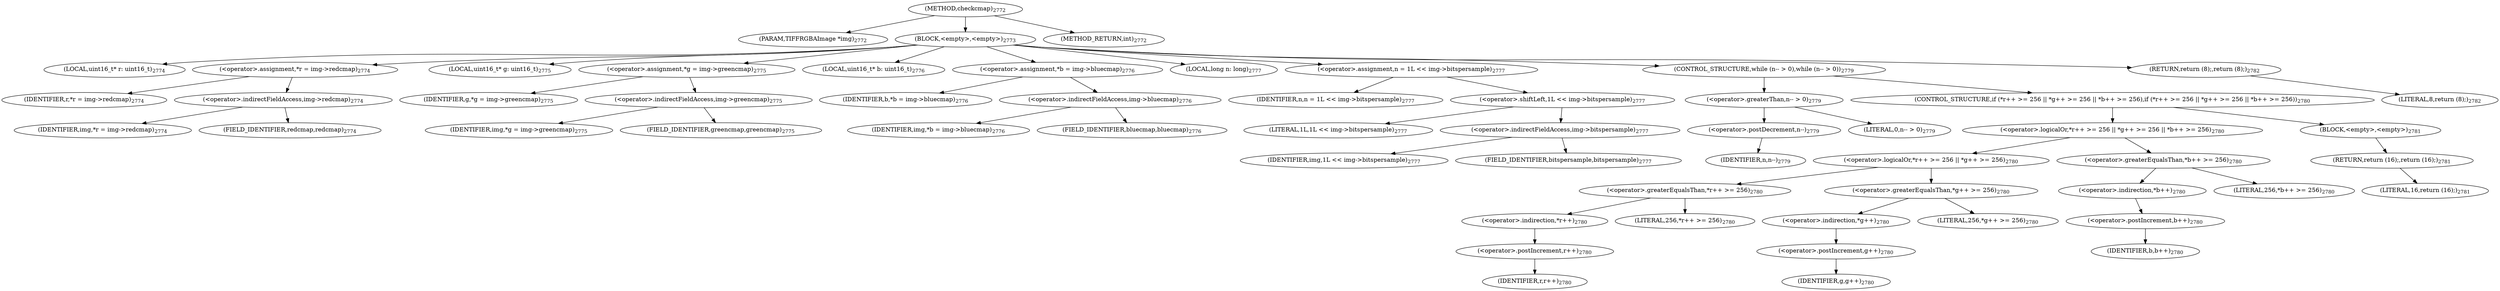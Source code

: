 digraph "checkcmap" {  
"61124" [label = <(METHOD,checkcmap)<SUB>2772</SUB>> ]
"61125" [label = <(PARAM,TIFFRGBAImage *img)<SUB>2772</SUB>> ]
"61126" [label = <(BLOCK,&lt;empty&gt;,&lt;empty&gt;)<SUB>2773</SUB>> ]
"61127" [label = <(LOCAL,uint16_t* r: uint16_t)<SUB>2774</SUB>> ]
"61128" [label = <(&lt;operator&gt;.assignment,*r = img-&gt;redcmap)<SUB>2774</SUB>> ]
"61129" [label = <(IDENTIFIER,r,*r = img-&gt;redcmap)<SUB>2774</SUB>> ]
"61130" [label = <(&lt;operator&gt;.indirectFieldAccess,img-&gt;redcmap)<SUB>2774</SUB>> ]
"61131" [label = <(IDENTIFIER,img,*r = img-&gt;redcmap)<SUB>2774</SUB>> ]
"61132" [label = <(FIELD_IDENTIFIER,redcmap,redcmap)<SUB>2774</SUB>> ]
"61133" [label = <(LOCAL,uint16_t* g: uint16_t)<SUB>2775</SUB>> ]
"61134" [label = <(&lt;operator&gt;.assignment,*g = img-&gt;greencmap)<SUB>2775</SUB>> ]
"61135" [label = <(IDENTIFIER,g,*g = img-&gt;greencmap)<SUB>2775</SUB>> ]
"61136" [label = <(&lt;operator&gt;.indirectFieldAccess,img-&gt;greencmap)<SUB>2775</SUB>> ]
"61137" [label = <(IDENTIFIER,img,*g = img-&gt;greencmap)<SUB>2775</SUB>> ]
"61138" [label = <(FIELD_IDENTIFIER,greencmap,greencmap)<SUB>2775</SUB>> ]
"61139" [label = <(LOCAL,uint16_t* b: uint16_t)<SUB>2776</SUB>> ]
"61140" [label = <(&lt;operator&gt;.assignment,*b = img-&gt;bluecmap)<SUB>2776</SUB>> ]
"61141" [label = <(IDENTIFIER,b,*b = img-&gt;bluecmap)<SUB>2776</SUB>> ]
"61142" [label = <(&lt;operator&gt;.indirectFieldAccess,img-&gt;bluecmap)<SUB>2776</SUB>> ]
"61143" [label = <(IDENTIFIER,img,*b = img-&gt;bluecmap)<SUB>2776</SUB>> ]
"61144" [label = <(FIELD_IDENTIFIER,bluecmap,bluecmap)<SUB>2776</SUB>> ]
"61145" [label = <(LOCAL,long n: long)<SUB>2777</SUB>> ]
"61146" [label = <(&lt;operator&gt;.assignment,n = 1L &lt;&lt; img-&gt;bitspersample)<SUB>2777</SUB>> ]
"61147" [label = <(IDENTIFIER,n,n = 1L &lt;&lt; img-&gt;bitspersample)<SUB>2777</SUB>> ]
"61148" [label = <(&lt;operator&gt;.shiftLeft,1L &lt;&lt; img-&gt;bitspersample)<SUB>2777</SUB>> ]
"61149" [label = <(LITERAL,1L,1L &lt;&lt; img-&gt;bitspersample)<SUB>2777</SUB>> ]
"61150" [label = <(&lt;operator&gt;.indirectFieldAccess,img-&gt;bitspersample)<SUB>2777</SUB>> ]
"61151" [label = <(IDENTIFIER,img,1L &lt;&lt; img-&gt;bitspersample)<SUB>2777</SUB>> ]
"61152" [label = <(FIELD_IDENTIFIER,bitspersample,bitspersample)<SUB>2777</SUB>> ]
"61153" [label = <(CONTROL_STRUCTURE,while (n-- &gt; 0),while (n-- &gt; 0))<SUB>2779</SUB>> ]
"61154" [label = <(&lt;operator&gt;.greaterThan,n-- &gt; 0)<SUB>2779</SUB>> ]
"61155" [label = <(&lt;operator&gt;.postDecrement,n--)<SUB>2779</SUB>> ]
"61156" [label = <(IDENTIFIER,n,n--)<SUB>2779</SUB>> ]
"61157" [label = <(LITERAL,0,n-- &gt; 0)<SUB>2779</SUB>> ]
"61158" [label = <(CONTROL_STRUCTURE,if (*r++ &gt;= 256 || *g++ &gt;= 256 || *b++ &gt;= 256),if (*r++ &gt;= 256 || *g++ &gt;= 256 || *b++ &gt;= 256))<SUB>2780</SUB>> ]
"61159" [label = <(&lt;operator&gt;.logicalOr,*r++ &gt;= 256 || *g++ &gt;= 256 || *b++ &gt;= 256)<SUB>2780</SUB>> ]
"61160" [label = <(&lt;operator&gt;.logicalOr,*r++ &gt;= 256 || *g++ &gt;= 256)<SUB>2780</SUB>> ]
"61161" [label = <(&lt;operator&gt;.greaterEqualsThan,*r++ &gt;= 256)<SUB>2780</SUB>> ]
"61162" [label = <(&lt;operator&gt;.indirection,*r++)<SUB>2780</SUB>> ]
"61163" [label = <(&lt;operator&gt;.postIncrement,r++)<SUB>2780</SUB>> ]
"61164" [label = <(IDENTIFIER,r,r++)<SUB>2780</SUB>> ]
"61165" [label = <(LITERAL,256,*r++ &gt;= 256)<SUB>2780</SUB>> ]
"61166" [label = <(&lt;operator&gt;.greaterEqualsThan,*g++ &gt;= 256)<SUB>2780</SUB>> ]
"61167" [label = <(&lt;operator&gt;.indirection,*g++)<SUB>2780</SUB>> ]
"61168" [label = <(&lt;operator&gt;.postIncrement,g++)<SUB>2780</SUB>> ]
"61169" [label = <(IDENTIFIER,g,g++)<SUB>2780</SUB>> ]
"61170" [label = <(LITERAL,256,*g++ &gt;= 256)<SUB>2780</SUB>> ]
"61171" [label = <(&lt;operator&gt;.greaterEqualsThan,*b++ &gt;= 256)<SUB>2780</SUB>> ]
"61172" [label = <(&lt;operator&gt;.indirection,*b++)<SUB>2780</SUB>> ]
"61173" [label = <(&lt;operator&gt;.postIncrement,b++)<SUB>2780</SUB>> ]
"61174" [label = <(IDENTIFIER,b,b++)<SUB>2780</SUB>> ]
"61175" [label = <(LITERAL,256,*b++ &gt;= 256)<SUB>2780</SUB>> ]
"61176" [label = <(BLOCK,&lt;empty&gt;,&lt;empty&gt;)<SUB>2781</SUB>> ]
"61177" [label = <(RETURN,return (16);,return (16);)<SUB>2781</SUB>> ]
"61178" [label = <(LITERAL,16,return (16);)<SUB>2781</SUB>> ]
"61179" [label = <(RETURN,return (8);,return (8);)<SUB>2782</SUB>> ]
"61180" [label = <(LITERAL,8,return (8);)<SUB>2782</SUB>> ]
"61181" [label = <(METHOD_RETURN,int)<SUB>2772</SUB>> ]
  "61124" -> "61125" 
  "61124" -> "61126" 
  "61124" -> "61181" 
  "61126" -> "61127" 
  "61126" -> "61128" 
  "61126" -> "61133" 
  "61126" -> "61134" 
  "61126" -> "61139" 
  "61126" -> "61140" 
  "61126" -> "61145" 
  "61126" -> "61146" 
  "61126" -> "61153" 
  "61126" -> "61179" 
  "61128" -> "61129" 
  "61128" -> "61130" 
  "61130" -> "61131" 
  "61130" -> "61132" 
  "61134" -> "61135" 
  "61134" -> "61136" 
  "61136" -> "61137" 
  "61136" -> "61138" 
  "61140" -> "61141" 
  "61140" -> "61142" 
  "61142" -> "61143" 
  "61142" -> "61144" 
  "61146" -> "61147" 
  "61146" -> "61148" 
  "61148" -> "61149" 
  "61148" -> "61150" 
  "61150" -> "61151" 
  "61150" -> "61152" 
  "61153" -> "61154" 
  "61153" -> "61158" 
  "61154" -> "61155" 
  "61154" -> "61157" 
  "61155" -> "61156" 
  "61158" -> "61159" 
  "61158" -> "61176" 
  "61159" -> "61160" 
  "61159" -> "61171" 
  "61160" -> "61161" 
  "61160" -> "61166" 
  "61161" -> "61162" 
  "61161" -> "61165" 
  "61162" -> "61163" 
  "61163" -> "61164" 
  "61166" -> "61167" 
  "61166" -> "61170" 
  "61167" -> "61168" 
  "61168" -> "61169" 
  "61171" -> "61172" 
  "61171" -> "61175" 
  "61172" -> "61173" 
  "61173" -> "61174" 
  "61176" -> "61177" 
  "61177" -> "61178" 
  "61179" -> "61180" 
}
